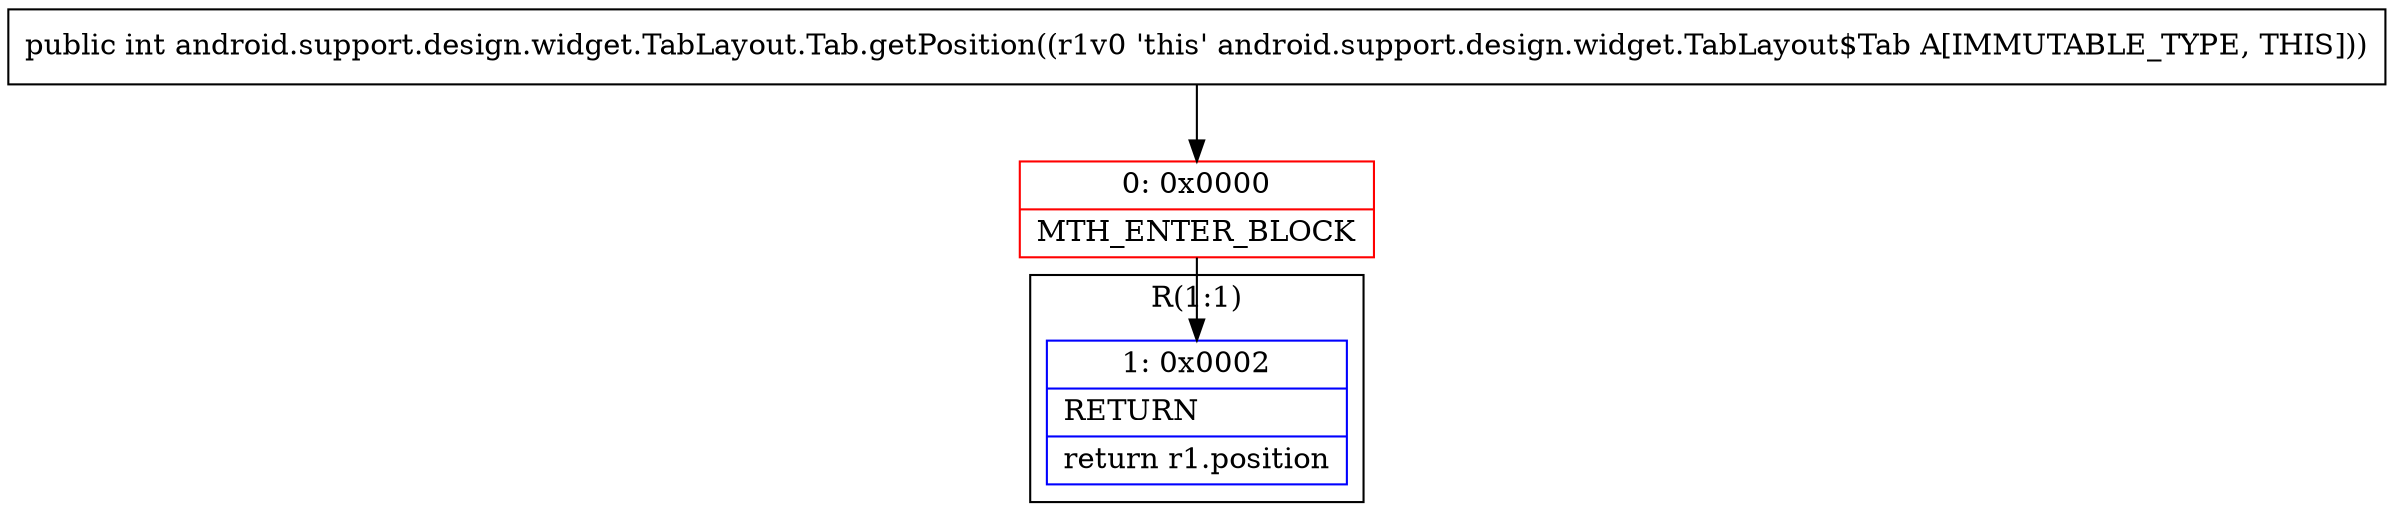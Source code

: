 digraph "CFG forandroid.support.design.widget.TabLayout.Tab.getPosition()I" {
subgraph cluster_Region_740477688 {
label = "R(1:1)";
node [shape=record,color=blue];
Node_1 [shape=record,label="{1\:\ 0x0002|RETURN\l|return r1.position\l}"];
}
Node_0 [shape=record,color=red,label="{0\:\ 0x0000|MTH_ENTER_BLOCK\l}"];
MethodNode[shape=record,label="{public int android.support.design.widget.TabLayout.Tab.getPosition((r1v0 'this' android.support.design.widget.TabLayout$Tab A[IMMUTABLE_TYPE, THIS])) }"];
MethodNode -> Node_0;
Node_0 -> Node_1;
}

